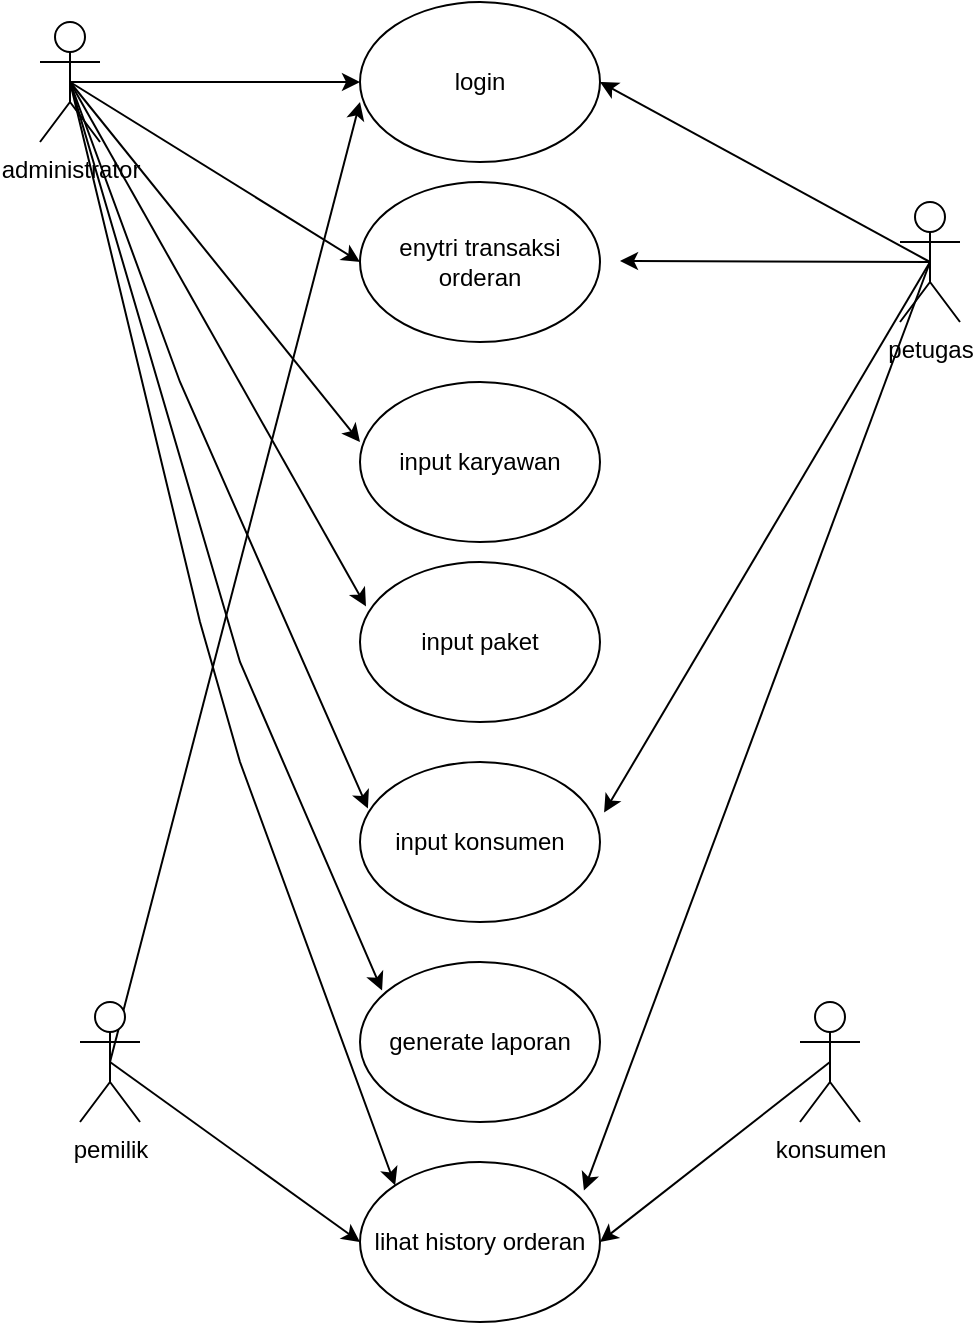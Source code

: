 <mxfile version="20.8.5" type="github">
  <diagram id="ypcnNFrI-XJHAedccoei" name="Page-1">
    <mxGraphModel dx="539" dy="493" grid="1" gridSize="10" guides="1" tooltips="1" connect="1" arrows="1" fold="1" page="1" pageScale="1" pageWidth="850" pageHeight="1100" math="0" shadow="0">
      <root>
        <mxCell id="0" />
        <mxCell id="1" parent="0" />
        <mxCell id="OHRyp4qy7WNojWUmjhZo-1" value="administrator" style="shape=umlActor;verticalLabelPosition=bottom;verticalAlign=top;html=1;outlineConnect=0;" vertex="1" parent="1">
          <mxGeometry x="40" y="40" width="30" height="60" as="geometry" />
        </mxCell>
        <mxCell id="OHRyp4qy7WNojWUmjhZo-20" style="rounded=0;orthogonalLoop=1;jettySize=auto;html=1;entryX=0;entryY=0.5;entryDx=0;entryDy=0;exitX=0.5;exitY=0.5;exitDx=0;exitDy=0;exitPerimeter=0;" edge="1" parent="1" source="OHRyp4qy7WNojWUmjhZo-1" target="OHRyp4qy7WNojWUmjhZo-11">
          <mxGeometry relative="1" as="geometry">
            <mxPoint x="90" y="159" as="sourcePoint" />
          </mxGeometry>
        </mxCell>
        <mxCell id="OHRyp4qy7WNojWUmjhZo-27" style="edgeStyle=none;rounded=0;orthogonalLoop=1;jettySize=auto;html=1;exitX=0.5;exitY=0.5;exitDx=0;exitDy=0;exitPerimeter=0;" edge="1" parent="1" source="OHRyp4qy7WNojWUmjhZo-1">
          <mxGeometry relative="1" as="geometry">
            <mxPoint x="200" y="250" as="targetPoint" />
            <mxPoint x="90" y="160" as="sourcePoint" />
          </mxGeometry>
        </mxCell>
        <mxCell id="OHRyp4qy7WNojWUmjhZo-28" style="edgeStyle=none;rounded=0;orthogonalLoop=1;jettySize=auto;html=1;entryX=0.025;entryY=0.278;entryDx=0;entryDy=0;entryPerimeter=0;exitX=0.5;exitY=0.5;exitDx=0;exitDy=0;exitPerimeter=0;" edge="1" parent="1" source="OHRyp4qy7WNojWUmjhZo-1" target="OHRyp4qy7WNojWUmjhZo-25">
          <mxGeometry relative="1" as="geometry">
            <mxPoint x="200" y="330" as="targetPoint" />
            <mxPoint x="90" y="160" as="sourcePoint" />
          </mxGeometry>
        </mxCell>
        <mxCell id="OHRyp4qy7WNojWUmjhZo-30" style="edgeStyle=none;rounded=0;orthogonalLoop=1;jettySize=auto;html=1;entryX=0;entryY=0.5;entryDx=0;entryDy=0;exitX=0.5;exitY=0.5;exitDx=0;exitDy=0;exitPerimeter=0;" edge="1" parent="1" source="OHRyp4qy7WNojWUmjhZo-1" target="OHRyp4qy7WNojWUmjhZo-29">
          <mxGeometry relative="1" as="geometry">
            <mxPoint x="90" y="160" as="sourcePoint" />
          </mxGeometry>
        </mxCell>
        <mxCell id="OHRyp4qy7WNojWUmjhZo-33" style="edgeStyle=none;rounded=0;orthogonalLoop=1;jettySize=auto;html=1;entryX=0.033;entryY=0.291;entryDx=0;entryDy=0;entryPerimeter=0;exitX=0.5;exitY=0.5;exitDx=0;exitDy=0;exitPerimeter=0;" edge="1" parent="1" source="OHRyp4qy7WNojWUmjhZo-1" target="OHRyp4qy7WNojWUmjhZo-32">
          <mxGeometry relative="1" as="geometry">
            <mxPoint x="90" y="160" as="sourcePoint" />
            <Array as="points">
              <mxPoint x="110" y="220" />
            </Array>
          </mxGeometry>
        </mxCell>
        <mxCell id="OHRyp4qy7WNojWUmjhZo-44" style="edgeStyle=none;rounded=0;orthogonalLoop=1;jettySize=auto;html=1;entryX=0;entryY=0;entryDx=0;entryDy=0;exitX=0.5;exitY=0.5;exitDx=0;exitDy=0;exitPerimeter=0;" edge="1" parent="1" source="OHRyp4qy7WNojWUmjhZo-1" target="OHRyp4qy7WNojWUmjhZo-36">
          <mxGeometry relative="1" as="geometry">
            <mxPoint x="80" y="190" as="sourcePoint" />
            <Array as="points">
              <mxPoint x="120" y="340" />
              <mxPoint x="140" y="410" />
            </Array>
          </mxGeometry>
        </mxCell>
        <mxCell id="OHRyp4qy7WNojWUmjhZo-45" style="edgeStyle=none;rounded=0;orthogonalLoop=1;jettySize=auto;html=1;entryX=0.092;entryY=0.178;entryDx=0;entryDy=0;entryPerimeter=0;exitX=0.5;exitY=0.5;exitDx=0;exitDy=0;exitPerimeter=0;" edge="1" parent="1" source="OHRyp4qy7WNojWUmjhZo-1" target="OHRyp4qy7WNojWUmjhZo-41">
          <mxGeometry relative="1" as="geometry">
            <mxPoint x="90" y="170" as="sourcePoint" />
            <mxPoint x="210" y="520" as="targetPoint" />
            <Array as="points">
              <mxPoint x="140" y="360" />
            </Array>
          </mxGeometry>
        </mxCell>
        <mxCell id="OHRyp4qy7WNojWUmjhZo-17" style="rounded=0;orthogonalLoop=1;jettySize=auto;html=1;exitX=0.5;exitY=0.5;exitDx=0;exitDy=0;exitPerimeter=0;" edge="1" parent="1" source="OHRyp4qy7WNojWUmjhZo-3">
          <mxGeometry relative="1" as="geometry">
            <mxPoint x="330" y="159.5" as="targetPoint" />
            <mxPoint x="450" y="160" as="sourcePoint" />
          </mxGeometry>
        </mxCell>
        <mxCell id="OHRyp4qy7WNojWUmjhZo-31" style="edgeStyle=none;rounded=0;orthogonalLoop=1;jettySize=auto;html=1;entryX=0.933;entryY=0.178;entryDx=0;entryDy=0;entryPerimeter=0;exitX=0.5;exitY=0.5;exitDx=0;exitDy=0;exitPerimeter=0;" edge="1" parent="1" source="OHRyp4qy7WNojWUmjhZo-3" target="OHRyp4qy7WNojWUmjhZo-36">
          <mxGeometry relative="1" as="geometry">
            <mxPoint x="320" y="600" as="targetPoint" />
            <mxPoint x="450" y="160" as="sourcePoint" />
            <Array as="points" />
          </mxGeometry>
        </mxCell>
        <mxCell id="OHRyp4qy7WNojWUmjhZo-39" style="edgeStyle=none;rounded=0;orthogonalLoop=1;jettySize=auto;html=1;entryX=1.017;entryY=0.316;entryDx=0;entryDy=0;entryPerimeter=0;exitX=0.5;exitY=0.5;exitDx=0;exitDy=0;exitPerimeter=0;" edge="1" parent="1" source="OHRyp4qy7WNojWUmjhZo-3" target="OHRyp4qy7WNojWUmjhZo-32">
          <mxGeometry relative="1" as="geometry">
            <mxPoint x="370" y="400" as="targetPoint" />
            <mxPoint x="450" y="160" as="sourcePoint" />
          </mxGeometry>
        </mxCell>
        <mxCell id="OHRyp4qy7WNojWUmjhZo-46" style="edgeStyle=none;rounded=0;orthogonalLoop=1;jettySize=auto;html=1;entryX=1;entryY=0.5;entryDx=0;entryDy=0;exitX=0.5;exitY=0.5;exitDx=0;exitDy=0;exitPerimeter=0;" edge="1" parent="1" source="OHRyp4qy7WNojWUmjhZo-3" target="OHRyp4qy7WNojWUmjhZo-11">
          <mxGeometry relative="1" as="geometry">
            <mxPoint x="450" y="160" as="sourcePoint" />
          </mxGeometry>
        </mxCell>
        <mxCell id="OHRyp4qy7WNojWUmjhZo-3" value="petugas" style="shape=umlActor;verticalLabelPosition=bottom;verticalAlign=top;html=1;outlineConnect=0;" vertex="1" parent="1">
          <mxGeometry x="470" y="130" width="30" height="60" as="geometry" />
        </mxCell>
        <mxCell id="OHRyp4qy7WNojWUmjhZo-38" style="edgeStyle=none;rounded=0;orthogonalLoop=1;jettySize=auto;html=1;exitX=0.5;exitY=0.5;exitDx=0;exitDy=0;exitPerimeter=0;entryX=1;entryY=0.5;entryDx=0;entryDy=0;" edge="1" parent="1" source="OHRyp4qy7WNojWUmjhZo-4" target="OHRyp4qy7WNojWUmjhZo-36">
          <mxGeometry relative="1" as="geometry" />
        </mxCell>
        <mxCell id="OHRyp4qy7WNojWUmjhZo-4" value="konsumen" style="shape=umlActor;verticalLabelPosition=bottom;verticalAlign=top;html=1;outlineConnect=0;" vertex="1" parent="1">
          <mxGeometry x="420" y="530" width="30" height="60" as="geometry" />
        </mxCell>
        <mxCell id="OHRyp4qy7WNojWUmjhZo-37" style="edgeStyle=none;rounded=0;orthogonalLoop=1;jettySize=auto;html=1;exitX=0.5;exitY=0.5;exitDx=0;exitDy=0;exitPerimeter=0;entryX=0;entryY=0.5;entryDx=0;entryDy=0;" edge="1" parent="1" source="OHRyp4qy7WNojWUmjhZo-10" target="OHRyp4qy7WNojWUmjhZo-36">
          <mxGeometry relative="1" as="geometry" />
        </mxCell>
        <mxCell id="OHRyp4qy7WNojWUmjhZo-47" style="edgeStyle=none;rounded=0;orthogonalLoop=1;jettySize=auto;html=1;exitX=0.5;exitY=0.5;exitDx=0;exitDy=0;exitPerimeter=0;entryX=0;entryY=0.625;entryDx=0;entryDy=0;entryPerimeter=0;" edge="1" parent="1" source="OHRyp4qy7WNojWUmjhZo-10" target="OHRyp4qy7WNojWUmjhZo-11">
          <mxGeometry relative="1" as="geometry" />
        </mxCell>
        <mxCell id="OHRyp4qy7WNojWUmjhZo-10" value="pemilik" style="shape=umlActor;verticalLabelPosition=bottom;verticalAlign=top;html=1;outlineConnect=0;" vertex="1" parent="1">
          <mxGeometry x="60" y="530" width="30" height="60" as="geometry" />
        </mxCell>
        <mxCell id="OHRyp4qy7WNojWUmjhZo-11" value="login" style="ellipse;whiteSpace=wrap;html=1;" vertex="1" parent="1">
          <mxGeometry x="200" y="30" width="120" height="80" as="geometry" />
        </mxCell>
        <mxCell id="OHRyp4qy7WNojWUmjhZo-21" value="input karyawan" style="ellipse;whiteSpace=wrap;html=1;" vertex="1" parent="1">
          <mxGeometry x="200" y="220" width="120" height="80" as="geometry" />
        </mxCell>
        <mxCell id="OHRyp4qy7WNojWUmjhZo-25" value="input paket" style="ellipse;whiteSpace=wrap;html=1;" vertex="1" parent="1">
          <mxGeometry x="200" y="310" width="120" height="80" as="geometry" />
        </mxCell>
        <mxCell id="OHRyp4qy7WNojWUmjhZo-29" value="enytri transaksi orderan" style="ellipse;whiteSpace=wrap;html=1;" vertex="1" parent="1">
          <mxGeometry x="200" y="120" width="120" height="80" as="geometry" />
        </mxCell>
        <mxCell id="OHRyp4qy7WNojWUmjhZo-32" value="input konsumen" style="ellipse;whiteSpace=wrap;html=1;" vertex="1" parent="1">
          <mxGeometry x="200" y="410" width="120" height="80" as="geometry" />
        </mxCell>
        <mxCell id="OHRyp4qy7WNojWUmjhZo-36" value="lihat history orderan" style="ellipse;whiteSpace=wrap;html=1;" vertex="1" parent="1">
          <mxGeometry x="200" y="610" width="120" height="80" as="geometry" />
        </mxCell>
        <mxCell id="OHRyp4qy7WNojWUmjhZo-41" value="generate laporan" style="ellipse;whiteSpace=wrap;html=1;" vertex="1" parent="1">
          <mxGeometry x="200" y="510" width="120" height="80" as="geometry" />
        </mxCell>
      </root>
    </mxGraphModel>
  </diagram>
</mxfile>
